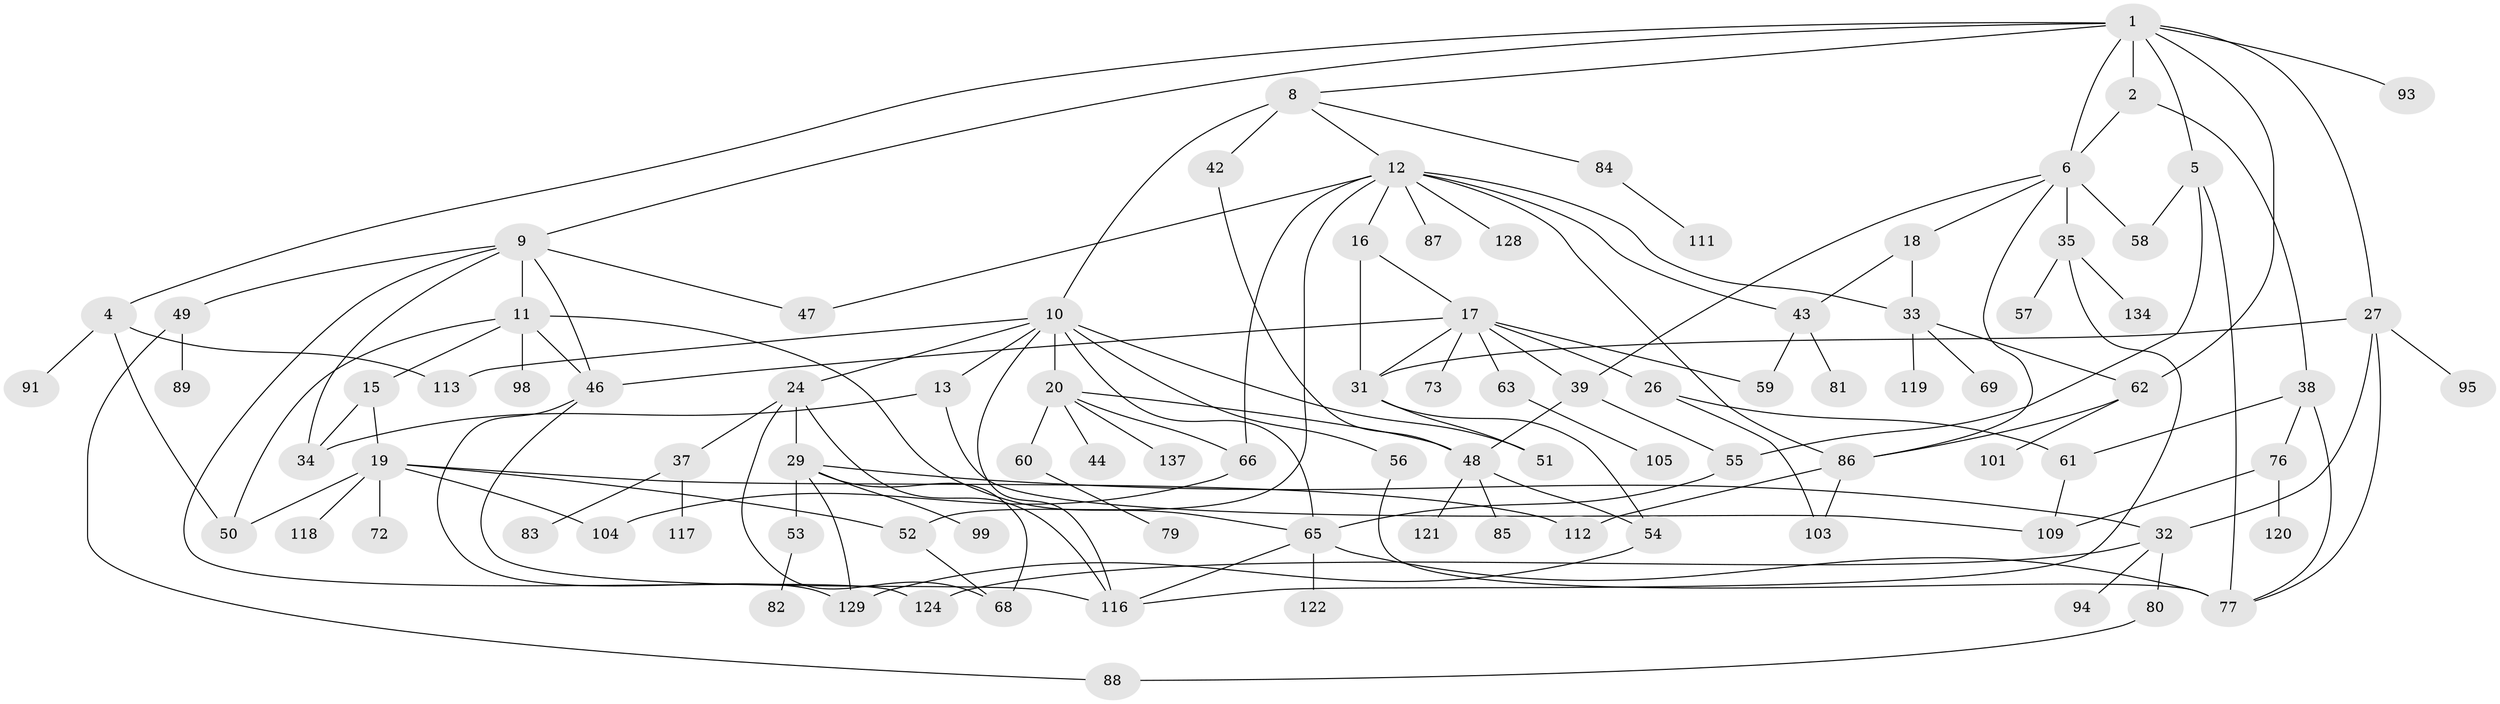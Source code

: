// original degree distribution, {7: 0.029197080291970802, 4: 0.145985401459854, 6: 0.014598540145985401, 1: 0.25547445255474455, 5: 0.06569343065693431, 10: 0.0072992700729927005, 3: 0.23357664233576642, 2: 0.24817518248175183}
// Generated by graph-tools (version 1.1) at 2025/41/03/06/25 10:41:28]
// undirected, 95 vertices, 143 edges
graph export_dot {
graph [start="1"]
  node [color=gray90,style=filled];
  1 [super="+3"];
  2 [super="+7"];
  4 [super="+22"];
  5 [super="+36"];
  6 [super="+123"];
  8 [super="+21"];
  9 [super="+102"];
  10 [super="+14"];
  11 [super="+30"];
  12 [super="+23"];
  13;
  15;
  16;
  17 [super="+28"];
  18;
  19 [super="+25"];
  20 [super="+107"];
  24 [super="+126"];
  26;
  27 [super="+110"];
  29 [super="+90"];
  31 [super="+97"];
  32 [super="+135"];
  33 [super="+40"];
  34 [super="+106"];
  35;
  37 [super="+71"];
  38;
  39 [super="+41"];
  42;
  43 [super="+45"];
  44;
  46 [super="+136"];
  47;
  48 [super="+96"];
  49;
  50;
  51;
  52;
  53;
  54 [super="+70"];
  55 [super="+75"];
  56;
  57;
  58;
  59;
  60;
  61 [super="+78"];
  62 [super="+67"];
  63 [super="+64"];
  65 [super="+115"];
  66 [super="+132"];
  68 [super="+74"];
  69;
  72 [super="+108"];
  73;
  76 [super="+100"];
  77 [super="+133"];
  79;
  80;
  81;
  82;
  83;
  84;
  85;
  86 [super="+92"];
  87;
  88 [super="+131"];
  89;
  91;
  93;
  94;
  95;
  98;
  99;
  101;
  103;
  104;
  105;
  109 [super="+125"];
  111;
  112 [super="+114"];
  113;
  116;
  117 [super="+130"];
  118;
  119;
  120 [super="+127"];
  121;
  122;
  124;
  128;
  129;
  134;
  137;
  1 -- 2;
  1 -- 5;
  1 -- 9;
  1 -- 27;
  1 -- 62;
  1 -- 6;
  1 -- 8;
  1 -- 4;
  1 -- 93;
  2 -- 6;
  2 -- 38;
  4 -- 113;
  4 -- 50;
  4 -- 91;
  5 -- 58;
  5 -- 55;
  5 -- 77;
  6 -- 18;
  6 -- 35;
  6 -- 39;
  6 -- 58;
  6 -- 86;
  8 -- 10 [weight=2];
  8 -- 12;
  8 -- 84;
  8 -- 42;
  9 -- 11;
  9 -- 49;
  9 -- 124;
  9 -- 47;
  9 -- 34;
  9 -- 46;
  10 -- 13;
  10 -- 20 [weight=2];
  10 -- 24;
  10 -- 51;
  10 -- 56;
  10 -- 116;
  10 -- 113;
  10 -- 65;
  11 -- 15;
  11 -- 65;
  11 -- 98;
  11 -- 50;
  11 -- 46;
  12 -- 16;
  12 -- 47;
  12 -- 87;
  12 -- 128;
  12 -- 52;
  12 -- 86;
  12 -- 43;
  12 -- 66;
  12 -- 33;
  13 -- 34;
  13 -- 109;
  15 -- 19;
  15 -- 34;
  16 -- 17;
  16 -- 31;
  17 -- 26;
  17 -- 31;
  17 -- 73;
  17 -- 59;
  17 -- 39;
  17 -- 46;
  17 -- 63;
  18 -- 33;
  18 -- 43;
  19 -- 50;
  19 -- 104;
  19 -- 52;
  19 -- 72;
  19 -- 112;
  19 -- 118;
  20 -- 44;
  20 -- 48;
  20 -- 60;
  20 -- 66;
  20 -- 137;
  24 -- 29;
  24 -- 37;
  24 -- 116;
  24 -- 68;
  26 -- 103;
  26 -- 61;
  27 -- 77;
  27 -- 95;
  27 -- 31;
  27 -- 32;
  29 -- 32;
  29 -- 53;
  29 -- 129;
  29 -- 99;
  29 -- 68;
  31 -- 54;
  31 -- 51;
  32 -- 80;
  32 -- 94;
  32 -- 124;
  33 -- 69;
  33 -- 62;
  33 -- 119;
  35 -- 57;
  35 -- 116;
  35 -- 134;
  37 -- 83;
  37 -- 117;
  38 -- 61;
  38 -- 76;
  38 -- 77;
  39 -- 48;
  39 -- 55;
  42 -- 48;
  43 -- 59;
  43 -- 81;
  46 -- 116;
  46 -- 129;
  48 -- 85;
  48 -- 121;
  48 -- 54;
  49 -- 89;
  49 -- 88;
  52 -- 68;
  53 -- 82;
  54 -- 129;
  55 -- 65;
  56 -- 77;
  60 -- 79;
  61 -- 109;
  62 -- 101;
  62 -- 86;
  63 -- 105;
  65 -- 122;
  65 -- 116;
  65 -- 77;
  66 -- 104;
  76 -- 120;
  76 -- 109;
  80 -- 88;
  84 -- 111;
  86 -- 103;
  86 -- 112;
}
